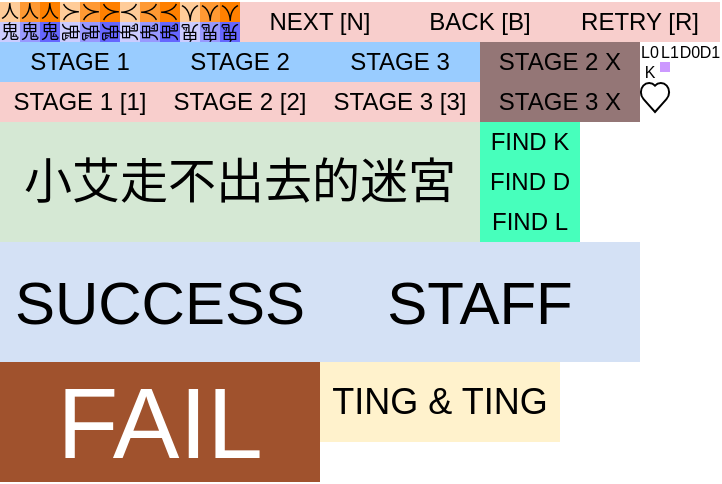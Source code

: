 <mxfile version="22.1.15" type="device">
  <diagram name="Page-1" id="5XNaylJJS5qS0YuT8DcA">
    <mxGraphModel dx="94" dy="206" grid="1" gridSize="10" guides="1" tooltips="1" connect="1" arrows="1" fold="1" page="1" pageScale="1" pageWidth="850" pageHeight="1100" math="0" shadow="0">
      <root>
        <mxCell id="0" />
        <mxCell id="1" parent="0" />
        <mxCell id="161r6gCi3Nn3EgOLm0id-1" value="人" style="rounded=0;whiteSpace=wrap;html=1;strokeColor=none;fillColor=#FFCC99;rotation=90;fontSize=9;" parent="1" vertex="1">
          <mxGeometry x="30" width="10" height="10" as="geometry" />
        </mxCell>
        <mxCell id="161r6gCi3Nn3EgOLm0id-2" value="人" style="rounded=0;whiteSpace=wrap;html=1;strokeColor=none;fillColor=#FFCC99;rotation=-90;fontSize=9;" parent="1" vertex="1">
          <mxGeometry x="60" width="10" height="10" as="geometry" />
        </mxCell>
        <mxCell id="161r6gCi3Nn3EgOLm0id-3" value="人" style="rounded=0;whiteSpace=wrap;html=1;strokeColor=none;fillColor=#FF9933;fontSize=9;" parent="1" vertex="1">
          <mxGeometry x="10" width="10" height="10" as="geometry" />
        </mxCell>
        <mxCell id="161r6gCi3Nn3EgOLm0id-4" value="" style="rounded=0;whiteSpace=wrap;html=1;fillColor=#CC99FF;shadow=0;strokeColor=none;" parent="1" vertex="1">
          <mxGeometry x="330" y="30" width="5" height="5" as="geometry" />
        </mxCell>
        <mxCell id="161r6gCi3Nn3EgOLm0id-5" value="K" style="rounded=0;whiteSpace=wrap;html=1;strokeColor=none;fontSize=8;" parent="1" vertex="1">
          <mxGeometry x="320" y="30" width="10" height="10" as="geometry" />
        </mxCell>
        <mxCell id="161r6gCi3Nn3EgOLm0id-6" value="&lt;font style=&quot;font-size: 8px;&quot;&gt;D0&lt;/font&gt;" style="rounded=0;whiteSpace=wrap;html=1;strokeColor=none;fontSize=8;" parent="1" vertex="1">
          <mxGeometry x="340" y="20" width="10" height="10" as="geometry" />
        </mxCell>
        <mxCell id="161r6gCi3Nn3EgOLm0id-7" value="&lt;font style=&quot;font-size: 8px;&quot;&gt;D1&lt;/font&gt;" style="rounded=0;whiteSpace=wrap;html=1;strokeColor=none;fontSize=8;" parent="1" vertex="1">
          <mxGeometry x="350" y="20" width="10" height="10" as="geometry" />
        </mxCell>
        <mxCell id="161r6gCi3Nn3EgOLm0id-8" value="&lt;font style=&quot;font-size: 8px;&quot;&gt;L0&lt;/font&gt;" style="rounded=0;whiteSpace=wrap;html=1;strokeColor=none;fontSize=8;" parent="1" vertex="1">
          <mxGeometry x="320" y="20" width="10" height="10" as="geometry" />
        </mxCell>
        <mxCell id="161r6gCi3Nn3EgOLm0id-9" value="&lt;font style=&quot;font-size: 8px;&quot;&gt;L1&lt;/font&gt;" style="rounded=0;whiteSpace=wrap;html=1;strokeColor=none;fontSize=8;" parent="1" vertex="1">
          <mxGeometry x="330" y="20" width="10" height="10" as="geometry" />
        </mxCell>
        <mxCell id="161r6gCi3Nn3EgOLm0id-10" value="" style="verticalLabelPosition=bottom;verticalAlign=top;html=1;shape=mxgraph.basic.heart;strokeColor=default;" parent="1" vertex="1">
          <mxGeometry x="320" y="40" width="15" height="15" as="geometry" />
        </mxCell>
        <mxCell id="161r6gCi3Nn3EgOLm0id-11" value="&lt;font style=&quot;font-size: 24px;&quot;&gt;小艾走不出去的迷宮&lt;/font&gt;" style="rounded=0;whiteSpace=wrap;html=1;strokeColor=none;fillColor=#d5e8d4;" parent="1" vertex="1">
          <mxGeometry y="60" width="240" height="60" as="geometry" />
        </mxCell>
        <mxCell id="161r6gCi3Nn3EgOLm0id-12" value="鬼" style="rounded=0;whiteSpace=wrap;html=1;strokeColor=none;fillColor=#CCCCFF;fontSize=9;" parent="1" vertex="1">
          <mxGeometry y="10" width="10" height="10" as="geometry" />
        </mxCell>
        <mxCell id="161r6gCi3Nn3EgOLm0id-13" value="人" style="rounded=0;whiteSpace=wrap;html=1;strokeColor=none;fillColor=#FFCC99;fontSize=9;" parent="1" vertex="1">
          <mxGeometry width="10" height="10" as="geometry" />
        </mxCell>
        <mxCell id="161r6gCi3Nn3EgOLm0id-14" value="NEXT [N]" style="rounded=0;whiteSpace=wrap;html=1;fillColor=#F8CECC;strokeColor=none;" parent="1" vertex="1">
          <mxGeometry x="120" width="80" height="20" as="geometry" />
        </mxCell>
        <mxCell id="161r6gCi3Nn3EgOLm0id-15" value="BACK [B]" style="rounded=0;whiteSpace=wrap;html=1;fillColor=#F8CECC;strokeColor=none;" parent="1" vertex="1">
          <mxGeometry x="200" width="80" height="20" as="geometry" />
        </mxCell>
        <mxCell id="161r6gCi3Nn3EgOLm0id-16" value="RETRY [R]" style="rounded=0;whiteSpace=wrap;html=1;fillColor=#F8CECC;strokeColor=none;" parent="1" vertex="1">
          <mxGeometry x="280" width="80" height="20" as="geometry" />
        </mxCell>
        <mxCell id="161r6gCi3Nn3EgOLm0id-17" value="STAGE 1 [1]" style="rounded=0;whiteSpace=wrap;html=1;fillColor=#F8CECC;strokeColor=none;" parent="1" vertex="1">
          <mxGeometry y="40" width="80" height="20" as="geometry" />
        </mxCell>
        <mxCell id="161r6gCi3Nn3EgOLm0id-18" value="STAGE 2 [2]" style="rounded=0;whiteSpace=wrap;html=1;fillColor=#F8CECC;strokeColor=none;" parent="1" vertex="1">
          <mxGeometry x="80" y="40" width="80" height="20" as="geometry" />
        </mxCell>
        <mxCell id="161r6gCi3Nn3EgOLm0id-19" value="STAGE 3 [3]" style="rounded=0;whiteSpace=wrap;html=1;fillColor=#F8CECC;strokeColor=none;" parent="1" vertex="1">
          <mxGeometry x="160" y="40" width="80" height="20" as="geometry" />
        </mxCell>
        <mxCell id="161r6gCi3Nn3EgOLm0id-20" value="人" style="rounded=0;whiteSpace=wrap;html=1;strokeColor=none;fillColor=#FF8000;fontSize=9;" parent="1" vertex="1">
          <mxGeometry x="20" width="10" height="10" as="geometry" />
        </mxCell>
        <mxCell id="161r6gCi3Nn3EgOLm0id-21" value="人" style="rounded=0;whiteSpace=wrap;html=1;strokeColor=none;fillColor=#FF8000;rotation=90;fontSize=9;" parent="1" vertex="1">
          <mxGeometry x="50" width="10" height="10" as="geometry" />
        </mxCell>
        <mxCell id="161r6gCi3Nn3EgOLm0id-22" value="人" style="rounded=0;whiteSpace=wrap;html=1;strokeColor=none;fillColor=#FF9933;rotation=90;fontSize=9;" parent="1" vertex="1">
          <mxGeometry x="40" width="10" height="10" as="geometry" />
        </mxCell>
        <mxCell id="161r6gCi3Nn3EgOLm0id-23" value="人" style="rounded=0;whiteSpace=wrap;html=1;strokeColor=none;fillColor=#FF8000;rotation=-90;fontSize=9;" parent="1" vertex="1">
          <mxGeometry x="80" width="10" height="10" as="geometry" />
        </mxCell>
        <mxCell id="161r6gCi3Nn3EgOLm0id-24" value="鬼" style="rounded=0;whiteSpace=wrap;html=1;strokeColor=none;fillColor=#9999FF;fontSize=9;" parent="1" vertex="1">
          <mxGeometry x="10" y="10" width="10" height="10" as="geometry" />
        </mxCell>
        <mxCell id="161r6gCi3Nn3EgOLm0id-25" value="鬼" style="rounded=0;whiteSpace=wrap;html=1;strokeColor=none;fillColor=#6666FF;fontSize=9;" parent="1" vertex="1">
          <mxGeometry x="20" y="10" width="10" height="10" as="geometry" />
        </mxCell>
        <mxCell id="161r6gCi3Nn3EgOLm0id-26" value="人" style="rounded=0;whiteSpace=wrap;html=1;strokeColor=none;fillColor=#FF9933;rotation=-90;fontSize=9;" parent="1" vertex="1">
          <mxGeometry x="70" width="10" height="10" as="geometry" />
        </mxCell>
        <mxCell id="161r6gCi3Nn3EgOLm0id-27" value="人" style="rounded=0;whiteSpace=wrap;html=1;strokeColor=none;fillColor=#FFCC99;rotation=-180;fontSize=9;" parent="1" vertex="1">
          <mxGeometry x="90" width="10" height="10" as="geometry" />
        </mxCell>
        <mxCell id="161r6gCi3Nn3EgOLm0id-28" value="人" style="rounded=0;whiteSpace=wrap;html=1;strokeColor=none;fillColor=#FF8000;rotation=-180;fontSize=9;" parent="1" vertex="1">
          <mxGeometry x="110" width="10" height="10" as="geometry" />
        </mxCell>
        <mxCell id="161r6gCi3Nn3EgOLm0id-29" value="人" style="rounded=0;whiteSpace=wrap;html=1;strokeColor=none;fillColor=#FF9933;rotation=-180;fontSize=9;" parent="1" vertex="1">
          <mxGeometry x="100" width="10" height="10" as="geometry" />
        </mxCell>
        <mxCell id="161r6gCi3Nn3EgOLm0id-30" value="鬼" style="rounded=0;whiteSpace=wrap;html=1;strokeColor=none;fillColor=#CCCCFF;rotation=90;fontSize=9;" parent="1" vertex="1">
          <mxGeometry x="30" y="10" width="10" height="10" as="geometry" />
        </mxCell>
        <mxCell id="161r6gCi3Nn3EgOLm0id-31" value="鬼" style="rounded=0;whiteSpace=wrap;html=1;strokeColor=none;fillColor=#9999FF;rotation=90;fontSize=9;" parent="1" vertex="1">
          <mxGeometry x="40" y="10" width="10" height="10" as="geometry" />
        </mxCell>
        <mxCell id="161r6gCi3Nn3EgOLm0id-32" value="鬼" style="rounded=0;whiteSpace=wrap;html=1;strokeColor=none;fillColor=#6666FF;rotation=90;direction=south;fontSize=9;" parent="1" vertex="1">
          <mxGeometry x="50" y="10" width="10" height="10" as="geometry" />
        </mxCell>
        <mxCell id="161r6gCi3Nn3EgOLm0id-33" value="鬼" style="rounded=0;whiteSpace=wrap;html=1;strokeColor=none;fillColor=#CCCCFF;direction=north;flipV=0;flipH=0;rotation=180;fontSize=9;" parent="1" vertex="1">
          <mxGeometry x="90" y="10" width="10" height="10" as="geometry" />
        </mxCell>
        <mxCell id="161r6gCi3Nn3EgOLm0id-34" value="鬼" style="rounded=0;whiteSpace=wrap;html=1;strokeColor=none;fillColor=#9999FF;direction=north;flipV=0;flipH=0;rotation=180;fontSize=9;" parent="1" vertex="1">
          <mxGeometry x="100" y="10" width="10" height="10" as="geometry" />
        </mxCell>
        <mxCell id="161r6gCi3Nn3EgOLm0id-35" value="鬼" style="rounded=0;whiteSpace=wrap;html=1;strokeColor=none;fillColor=#6666FF;direction=west;flipV=0;flipH=0;rotation=180;fontSize=9;" parent="1" vertex="1">
          <mxGeometry x="110" y="10" width="10" height="10" as="geometry" />
        </mxCell>
        <mxCell id="161r6gCi3Nn3EgOLm0id-36" value="鬼" style="rounded=0;whiteSpace=wrap;html=1;strokeColor=none;fillColor=#CCCCFF;direction=north;flipV=0;flipH=0;rotation=270;fontSize=9;" parent="1" vertex="1">
          <mxGeometry x="60" y="10" width="10" height="10" as="geometry" />
        </mxCell>
        <mxCell id="161r6gCi3Nn3EgOLm0id-37" value="鬼" style="rounded=0;whiteSpace=wrap;html=1;strokeColor=none;fillColor=#9999FF;direction=north;flipV=0;flipH=0;rotation=270;fontSize=9;" parent="1" vertex="1">
          <mxGeometry x="70" y="10" width="10" height="10" as="geometry" />
        </mxCell>
        <mxCell id="161r6gCi3Nn3EgOLm0id-38" value="鬼" style="rounded=0;whiteSpace=wrap;html=1;strokeColor=none;fillColor=#6666FF;direction=west;flipV=0;flipH=0;rotation=270;fontSize=9;" parent="1" vertex="1">
          <mxGeometry x="80" y="10" width="10" height="10" as="geometry" />
        </mxCell>
        <mxCell id="161r6gCi3Nn3EgOLm0id-39" value="STAGE 1" style="rounded=0;whiteSpace=wrap;html=1;fillColor=#99CCFF;strokeColor=none;" parent="1" vertex="1">
          <mxGeometry y="20" width="80" height="20" as="geometry" />
        </mxCell>
        <mxCell id="161r6gCi3Nn3EgOLm0id-40" value="STAGE 2" style="rounded=0;whiteSpace=wrap;html=1;fillColor=#99CCFF;strokeColor=none;" parent="1" vertex="1">
          <mxGeometry x="80" y="20" width="80" height="20" as="geometry" />
        </mxCell>
        <mxCell id="161r6gCi3Nn3EgOLm0id-41" value="STAGE 3" style="rounded=0;whiteSpace=wrap;html=1;fillColor=#99CCFF;strokeColor=none;" parent="1" vertex="1">
          <mxGeometry x="160" y="20" width="80" height="20" as="geometry" />
        </mxCell>
        <mxCell id="161r6gCi3Nn3EgOLm0id-42" value="&lt;font style=&quot;font-size: 12px;&quot;&gt;FIND K&lt;/font&gt;" style="rounded=0;whiteSpace=wrap;html=1;fillColor=#47FFBC;strokeColor=none;fontSize=12;" parent="1" vertex="1">
          <mxGeometry x="240" y="60" width="50" height="20" as="geometry" />
        </mxCell>
        <mxCell id="161r6gCi3Nn3EgOLm0id-43" value="STAGE 2 X" style="rounded=0;whiteSpace=wrap;html=1;fillColor=#947676;strokeColor=none;" parent="1" vertex="1">
          <mxGeometry x="240" y="20" width="80" height="20" as="geometry" />
        </mxCell>
        <mxCell id="161r6gCi3Nn3EgOLm0id-44" value="STAGE 3 X" style="rounded=0;whiteSpace=wrap;html=1;fillColor=#947676;strokeColor=none;" parent="1" vertex="1">
          <mxGeometry x="240" y="40" width="80" height="20" as="geometry" />
        </mxCell>
        <mxCell id="161r6gCi3Nn3EgOLm0id-45" value="&lt;font style=&quot;font-size: 30px;&quot;&gt;SUCCESS&lt;/font&gt;" style="rounded=0;whiteSpace=wrap;html=1;strokeColor=none;fillColor=#D4E1F5;fontSize=30;" parent="1" vertex="1">
          <mxGeometry y="120" width="160" height="60" as="geometry" />
        </mxCell>
        <mxCell id="161r6gCi3Nn3EgOLm0id-46" value="&lt;font style=&quot;font-size: 50px;&quot;&gt;FAIL&lt;/font&gt;" style="rounded=0;whiteSpace=wrap;html=1;strokeColor=none;fillColor=#a0522d;fontSize=50;fontColor=#ffffff;" parent="1" vertex="1">
          <mxGeometry y="180" width="160" height="60" as="geometry" />
        </mxCell>
        <mxCell id="161r6gCi3Nn3EgOLm0id-47" value="&lt;font style=&quot;font-size: 30px;&quot;&gt;STAFF&lt;/font&gt;" style="rounded=0;whiteSpace=wrap;html=1;strokeColor=none;fillColor=#D4E1F5;fontSize=30;" parent="1" vertex="1">
          <mxGeometry x="160" y="120" width="160" height="60" as="geometry" />
        </mxCell>
        <mxCell id="161r6gCi3Nn3EgOLm0id-48" value="&lt;font style=&quot;font-size: 18px;&quot;&gt;TING &amp;amp; TING&lt;/font&gt;" style="rounded=0;whiteSpace=wrap;html=1;strokeColor=none;fillColor=#fff2cc;fontSize=18;" parent="1" vertex="1">
          <mxGeometry x="160" y="180" width="120" height="40" as="geometry" />
        </mxCell>
        <mxCell id="161r6gCi3Nn3EgOLm0id-49" value="&lt;font style=&quot;font-size: 12px;&quot;&gt;FIND D&lt;/font&gt;" style="rounded=0;whiteSpace=wrap;html=1;fillColor=#47FFBC;strokeColor=none;fontSize=12;" parent="1" vertex="1">
          <mxGeometry x="240" y="80" width="50" height="20" as="geometry" />
        </mxCell>
        <mxCell id="161r6gCi3Nn3EgOLm0id-50" value="&lt;font style=&quot;font-size: 12px;&quot;&gt;FIND L&lt;/font&gt;" style="rounded=0;whiteSpace=wrap;html=1;fillColor=#47FFBC;strokeColor=none;fontSize=12;" parent="1" vertex="1">
          <mxGeometry x="240" y="100" width="50" height="20" as="geometry" />
        </mxCell>
      </root>
    </mxGraphModel>
  </diagram>
</mxfile>
